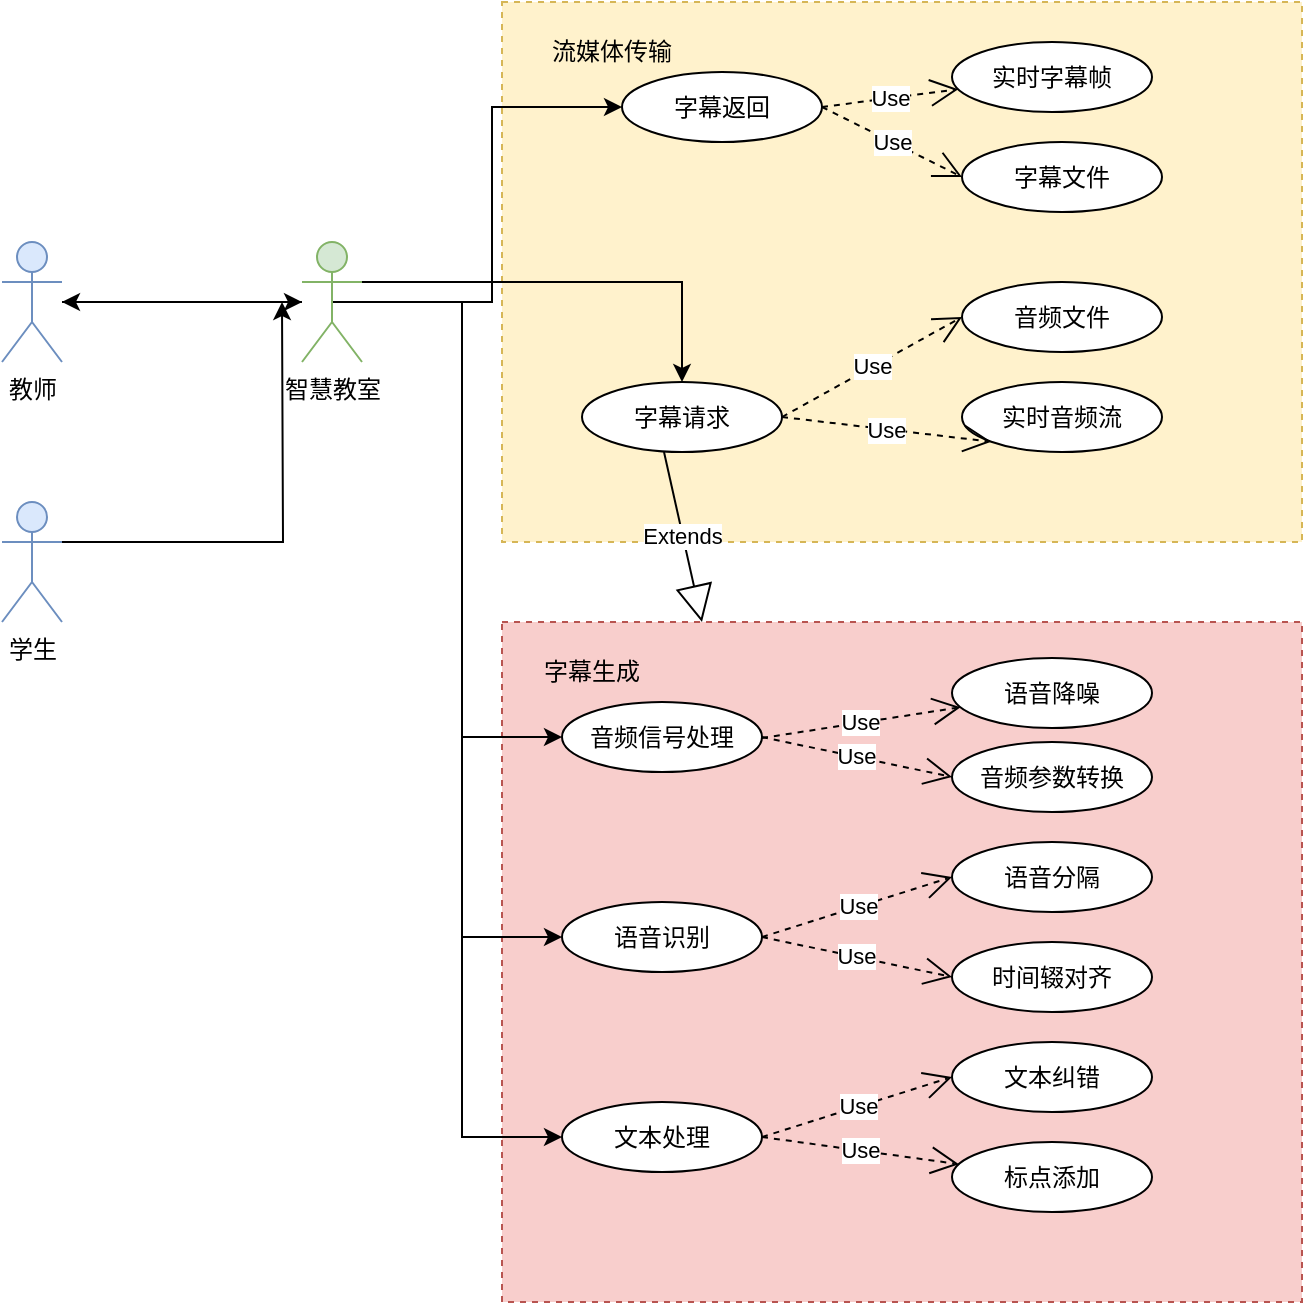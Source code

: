 <mxfile version="20.8.3" type="device"><diagram name="Page-1" id="e7e014a7-5840-1c2e-5031-d8a46d1fe8dd"><mxGraphModel dx="2049" dy="969" grid="1" gridSize="10" guides="1" tooltips="1" connect="1" arrows="1" fold="1" page="1" pageScale="1" pageWidth="291" pageHeight="413" background="none" math="0" shadow="0"><root><mxCell id="0"/><mxCell id="1" parent="0"/><object label="" a="" id="FehKszwdyzlORe6sfT0n-49"><mxCell style="rounded=0;whiteSpace=wrap;html=1;dashed=1;fillColor=#f8cecc;strokeColor=#b85450;" vertex="1" parent="1"><mxGeometry x="360" y="360" width="400" height="340" as="geometry"/></mxCell></object><object label="" a="" id="FehKszwdyzlORe6sfT0n-47"><mxCell style="rounded=0;whiteSpace=wrap;html=1;dashed=1;fillColor=#fff2cc;strokeColor=#d6b656;" vertex="1" parent="1"><mxGeometry x="360" y="50" width="400" height="270" as="geometry"/></mxCell></object><mxCell id="FehKszwdyzlORe6sfT0n-44" style="edgeStyle=orthogonalEdgeStyle;rounded=0;orthogonalLoop=1;jettySize=auto;html=1;" edge="1" parent="1" source="FehKszwdyzlORe6sfT0n-41" target="FehKszwdyzlORe6sfT0n-42"><mxGeometry relative="1" as="geometry"/></mxCell><mxCell id="FehKszwdyzlORe6sfT0n-65" style="edgeStyle=orthogonalEdgeStyle;rounded=0;orthogonalLoop=1;jettySize=auto;html=1;exitX=1;exitY=0.333;exitDx=0;exitDy=0;exitPerimeter=0;" edge="1" parent="1" source="FehKszwdyzlORe6sfT0n-41" target="FehKszwdyzlORe6sfT0n-51"><mxGeometry relative="1" as="geometry"/></mxCell><mxCell id="FehKszwdyzlORe6sfT0n-66" style="edgeStyle=orthogonalEdgeStyle;rounded=0;orthogonalLoop=1;jettySize=auto;html=1;entryX=0;entryY=0.5;entryDx=0;entryDy=0;" edge="1" parent="1" source="FehKszwdyzlORe6sfT0n-41" target="FehKszwdyzlORe6sfT0n-52"><mxGeometry relative="1" as="geometry"/></mxCell><mxCell id="FehKszwdyzlORe6sfT0n-92" style="edgeStyle=orthogonalEdgeStyle;rounded=0;orthogonalLoop=1;jettySize=auto;html=1;entryX=0;entryY=0.5;entryDx=0;entryDy=0;" edge="1" parent="1" source="FehKszwdyzlORe6sfT0n-41" target="FehKszwdyzlORe6sfT0n-68"><mxGeometry relative="1" as="geometry"/></mxCell><mxCell id="FehKszwdyzlORe6sfT0n-93" style="edgeStyle=orthogonalEdgeStyle;rounded=0;orthogonalLoop=1;jettySize=auto;html=1;exitX=0.5;exitY=0.5;exitDx=0;exitDy=0;exitPerimeter=0;entryX=0;entryY=0.5;entryDx=0;entryDy=0;" edge="1" parent="1" source="FehKszwdyzlORe6sfT0n-41" target="FehKszwdyzlORe6sfT0n-72"><mxGeometry relative="1" as="geometry"/></mxCell><mxCell id="FehKszwdyzlORe6sfT0n-94" style="edgeStyle=orthogonalEdgeStyle;rounded=0;orthogonalLoop=1;jettySize=auto;html=1;exitX=0.5;exitY=0.5;exitDx=0;exitDy=0;exitPerimeter=0;entryX=0;entryY=0.5;entryDx=0;entryDy=0;" edge="1" parent="1" source="FehKszwdyzlORe6sfT0n-41" target="FehKszwdyzlORe6sfT0n-73"><mxGeometry relative="1" as="geometry"/></mxCell><mxCell id="FehKszwdyzlORe6sfT0n-41" value="智慧教室" style="shape=umlActor;verticalLabelPosition=bottom;verticalAlign=top;html=1;outlineConnect=0;fillColor=#d5e8d4;strokeColor=#82b366;" vertex="1" parent="1"><mxGeometry x="260" y="170" width="30" height="60" as="geometry"/></mxCell><mxCell id="FehKszwdyzlORe6sfT0n-43" style="edgeStyle=orthogonalEdgeStyle;rounded=0;orthogonalLoop=1;jettySize=auto;html=1;" edge="1" parent="1" source="FehKszwdyzlORe6sfT0n-42" target="FehKszwdyzlORe6sfT0n-41"><mxGeometry relative="1" as="geometry"/></mxCell><mxCell id="FehKszwdyzlORe6sfT0n-42" value="教师" style="shape=umlActor;verticalLabelPosition=bottom;verticalAlign=top;html=1;outlineConnect=0;fillColor=#dae8fc;strokeColor=#6c8ebf;" vertex="1" parent="1"><mxGeometry x="110" y="170" width="30" height="60" as="geometry"/></mxCell><mxCell id="FehKszwdyzlORe6sfT0n-48" value="流媒体传输" style="text;html=1;strokeColor=none;fillColor=none;align=center;verticalAlign=middle;whiteSpace=wrap;rounded=0;" vertex="1" parent="1"><mxGeometry x="370" y="60" width="90" height="30" as="geometry"/></mxCell><mxCell id="FehKszwdyzlORe6sfT0n-50" value="字幕生成" style="text;html=1;strokeColor=none;fillColor=none;align=center;verticalAlign=middle;whiteSpace=wrap;rounded=0;" vertex="1" parent="1"><mxGeometry x="360" y="370" width="90" height="30" as="geometry"/></mxCell><mxCell id="FehKszwdyzlORe6sfT0n-51" value="字幕请求" style="ellipse;whiteSpace=wrap;html=1;" vertex="1" parent="1"><mxGeometry x="400" y="240" width="100" height="35" as="geometry"/></mxCell><mxCell id="FehKszwdyzlORe6sfT0n-52" value="字幕返回" style="ellipse;whiteSpace=wrap;html=1;" vertex="1" parent="1"><mxGeometry x="420" y="85" width="100" height="35" as="geometry"/></mxCell><mxCell id="FehKszwdyzlORe6sfT0n-53" value="实时音频流" style="ellipse;whiteSpace=wrap;html=1;" vertex="1" parent="1"><mxGeometry x="590" y="240" width="100" height="35" as="geometry"/></mxCell><mxCell id="FehKszwdyzlORe6sfT0n-54" value="音频文件" style="ellipse;whiteSpace=wrap;html=1;" vertex="1" parent="1"><mxGeometry x="590" y="190" width="100" height="35" as="geometry"/></mxCell><mxCell id="FehKszwdyzlORe6sfT0n-55" value="Use" style="endArrow=open;endSize=12;dashed=1;html=1;rounded=0;exitX=1;exitY=0.5;exitDx=0;exitDy=0;entryX=0;entryY=0.5;entryDx=0;entryDy=0;" edge="1" parent="1" source="FehKszwdyzlORe6sfT0n-51" target="FehKszwdyzlORe6sfT0n-54"><mxGeometry width="160" relative="1" as="geometry"><mxPoint x="140" y="390" as="sourcePoint"/><mxPoint x="300" y="390" as="targetPoint"/></mxGeometry></mxCell><mxCell id="FehKszwdyzlORe6sfT0n-56" value="Extends" style="endArrow=block;endSize=16;endFill=0;html=1;rounded=0;exitX=0.41;exitY=1;exitDx=0;exitDy=0;exitPerimeter=0;entryX=0.25;entryY=0;entryDx=0;entryDy=0;" edge="1" parent="1" source="FehKszwdyzlORe6sfT0n-51" target="FehKszwdyzlORe6sfT0n-49"><mxGeometry width="160" relative="1" as="geometry"><mxPoint x="100" y="510" as="sourcePoint"/><mxPoint x="260" y="510" as="targetPoint"/></mxGeometry></mxCell><mxCell id="FehKszwdyzlORe6sfT0n-57" value="Use" style="endArrow=open;endSize=12;dashed=1;html=1;rounded=0;exitX=1;exitY=0.5;exitDx=0;exitDy=0;entryX=0;entryY=1;entryDx=0;entryDy=0;" edge="1" parent="1" source="FehKszwdyzlORe6sfT0n-51" target="FehKszwdyzlORe6sfT0n-53"><mxGeometry width="160" relative="1" as="geometry"><mxPoint x="370" y="184" as="sourcePoint"/><mxPoint x="530" y="184" as="targetPoint"/></mxGeometry></mxCell><mxCell id="FehKszwdyzlORe6sfT0n-58" value="字幕文件" style="ellipse;whiteSpace=wrap;html=1;" vertex="1" parent="1"><mxGeometry x="590" y="120" width="100" height="35" as="geometry"/></mxCell><mxCell id="FehKszwdyzlORe6sfT0n-59" value="实时字幕帧" style="ellipse;whiteSpace=wrap;html=1;" vertex="1" parent="1"><mxGeometry x="585" y="70" width="100" height="35" as="geometry"/></mxCell><mxCell id="FehKszwdyzlORe6sfT0n-61" value="Use" style="endArrow=open;endSize=12;dashed=1;html=1;rounded=0;exitX=1;exitY=0.5;exitDx=0;exitDy=0;" edge="1" parent="1" source="FehKszwdyzlORe6sfT0n-52" target="FehKszwdyzlORe6sfT0n-59"><mxGeometry width="160" relative="1" as="geometry"><mxPoint x="510" y="147.5" as="sourcePoint"/><mxPoint x="609.136" y="124.694" as="targetPoint"/></mxGeometry></mxCell><mxCell id="FehKszwdyzlORe6sfT0n-62" value="Use" style="endArrow=open;endSize=12;dashed=1;html=1;rounded=0;exitX=1;exitY=0.5;exitDx=0;exitDy=0;entryX=0;entryY=0.5;entryDx=0;entryDy=0;" edge="1" parent="1" source="FehKszwdyzlORe6sfT0n-52" target="FehKszwdyzlORe6sfT0n-58"><mxGeometry width="160" relative="1" as="geometry"><mxPoint x="520" y="157.5" as="sourcePoint"/><mxPoint x="619.136" y="134.694" as="targetPoint"/></mxGeometry></mxCell><mxCell id="FehKszwdyzlORe6sfT0n-68" value="音频信号处理" style="ellipse;whiteSpace=wrap;html=1;" vertex="1" parent="1"><mxGeometry x="390" y="400" width="100" height="35" as="geometry"/></mxCell><mxCell id="FehKszwdyzlORe6sfT0n-71" style="edgeStyle=orthogonalEdgeStyle;rounded=0;orthogonalLoop=1;jettySize=auto;html=1;exitX=1;exitY=0.333;exitDx=0;exitDy=0;exitPerimeter=0;" edge="1" parent="1" source="FehKszwdyzlORe6sfT0n-69"><mxGeometry relative="1" as="geometry"><mxPoint x="250" y="200" as="targetPoint"/></mxGeometry></mxCell><mxCell id="FehKszwdyzlORe6sfT0n-69" value="学生" style="shape=umlActor;verticalLabelPosition=bottom;verticalAlign=top;html=1;outlineConnect=0;fillColor=#dae8fc;strokeColor=#6c8ebf;" vertex="1" parent="1"><mxGeometry x="110" y="300" width="30" height="60" as="geometry"/></mxCell><mxCell id="FehKszwdyzlORe6sfT0n-72" value="语音识别" style="ellipse;whiteSpace=wrap;html=1;" vertex="1" parent="1"><mxGeometry x="390" y="500" width="100" height="35" as="geometry"/></mxCell><mxCell id="FehKszwdyzlORe6sfT0n-73" value="文本处理" style="ellipse;whiteSpace=wrap;html=1;" vertex="1" parent="1"><mxGeometry x="390" y="600" width="100" height="35" as="geometry"/></mxCell><mxCell id="FehKszwdyzlORe6sfT0n-80" value="语音降噪" style="ellipse;whiteSpace=wrap;html=1;" vertex="1" parent="1"><mxGeometry x="585" y="378" width="100" height="35" as="geometry"/></mxCell><mxCell id="FehKszwdyzlORe6sfT0n-81" value="音频参数转换" style="ellipse;whiteSpace=wrap;html=1;" vertex="1" parent="1"><mxGeometry x="585" y="420" width="100" height="35" as="geometry"/></mxCell><mxCell id="FehKszwdyzlORe6sfT0n-82" value="语音分隔" style="ellipse;whiteSpace=wrap;html=1;" vertex="1" parent="1"><mxGeometry x="585" y="470" width="100" height="35" as="geometry"/></mxCell><mxCell id="FehKszwdyzlORe6sfT0n-83" value="时间辍对齐" style="ellipse;whiteSpace=wrap;html=1;" vertex="1" parent="1"><mxGeometry x="585" y="520" width="100" height="35" as="geometry"/></mxCell><mxCell id="FehKszwdyzlORe6sfT0n-84" value="文本纠错" style="ellipse;whiteSpace=wrap;html=1;" vertex="1" parent="1"><mxGeometry x="585" y="570" width="100" height="35" as="geometry"/></mxCell><mxCell id="FehKszwdyzlORe6sfT0n-85" value="标点添加" style="ellipse;whiteSpace=wrap;html=1;" vertex="1" parent="1"><mxGeometry x="585" y="620" width="100" height="35" as="geometry"/></mxCell><mxCell id="FehKszwdyzlORe6sfT0n-86" value="Use" style="endArrow=open;endSize=12;dashed=1;html=1;rounded=0;" edge="1" parent="1" target="FehKszwdyzlORe6sfT0n-80"><mxGeometry width="160" relative="1" as="geometry"><mxPoint x="490" y="418" as="sourcePoint"/><mxPoint x="609.136" y="124.694" as="targetPoint"/></mxGeometry></mxCell><mxCell id="FehKszwdyzlORe6sfT0n-87" value="Use" style="endArrow=open;endSize=12;dashed=1;html=1;rounded=0;exitX=1;exitY=0.5;exitDx=0;exitDy=0;entryX=0;entryY=0.5;entryDx=0;entryDy=0;" edge="1" parent="1" source="FehKszwdyzlORe6sfT0n-68" target="FehKszwdyzlORe6sfT0n-81"><mxGeometry width="160" relative="1" as="geometry"><mxPoint x="500" y="428" as="sourcePoint"/><mxPoint x="599.125" y="412.46" as="targetPoint"/></mxGeometry></mxCell><mxCell id="FehKszwdyzlORe6sfT0n-88" value="Use" style="endArrow=open;endSize=12;dashed=1;html=1;rounded=0;exitX=1;exitY=0.5;exitDx=0;exitDy=0;entryX=0;entryY=0.5;entryDx=0;entryDy=0;" edge="1" parent="1" source="FehKszwdyzlORe6sfT0n-72" target="FehKszwdyzlORe6sfT0n-82"><mxGeometry width="160" relative="1" as="geometry"><mxPoint x="510" y="438" as="sourcePoint"/><mxPoint x="609.125" y="422.46" as="targetPoint"/></mxGeometry></mxCell><mxCell id="FehKszwdyzlORe6sfT0n-89" value="Use" style="endArrow=open;endSize=12;dashed=1;html=1;rounded=0;exitX=1;exitY=0.5;exitDx=0;exitDy=0;entryX=0;entryY=0.5;entryDx=0;entryDy=0;" edge="1" parent="1" source="FehKszwdyzlORe6sfT0n-72" target="FehKszwdyzlORe6sfT0n-83"><mxGeometry width="160" relative="1" as="geometry"><mxPoint x="520" y="448" as="sourcePoint"/><mxPoint x="619.125" y="432.46" as="targetPoint"/></mxGeometry></mxCell><mxCell id="FehKszwdyzlORe6sfT0n-90" value="Use" style="endArrow=open;endSize=12;dashed=1;html=1;rounded=0;exitX=1;exitY=0.5;exitDx=0;exitDy=0;entryX=0;entryY=0.5;entryDx=0;entryDy=0;" edge="1" parent="1" source="FehKszwdyzlORe6sfT0n-73" target="FehKszwdyzlORe6sfT0n-84"><mxGeometry width="160" relative="1" as="geometry"><mxPoint x="530" y="458" as="sourcePoint"/><mxPoint x="629.125" y="442.46" as="targetPoint"/></mxGeometry></mxCell><mxCell id="FehKszwdyzlORe6sfT0n-91" value="Use" style="endArrow=open;endSize=12;dashed=1;html=1;rounded=0;exitX=1;exitY=0.5;exitDx=0;exitDy=0;" edge="1" parent="1" source="FehKszwdyzlORe6sfT0n-73" target="FehKszwdyzlORe6sfT0n-85"><mxGeometry width="160" relative="1" as="geometry"><mxPoint x="540" y="468" as="sourcePoint"/><mxPoint x="639.125" y="452.46" as="targetPoint"/></mxGeometry></mxCell></root></mxGraphModel></diagram></mxfile>